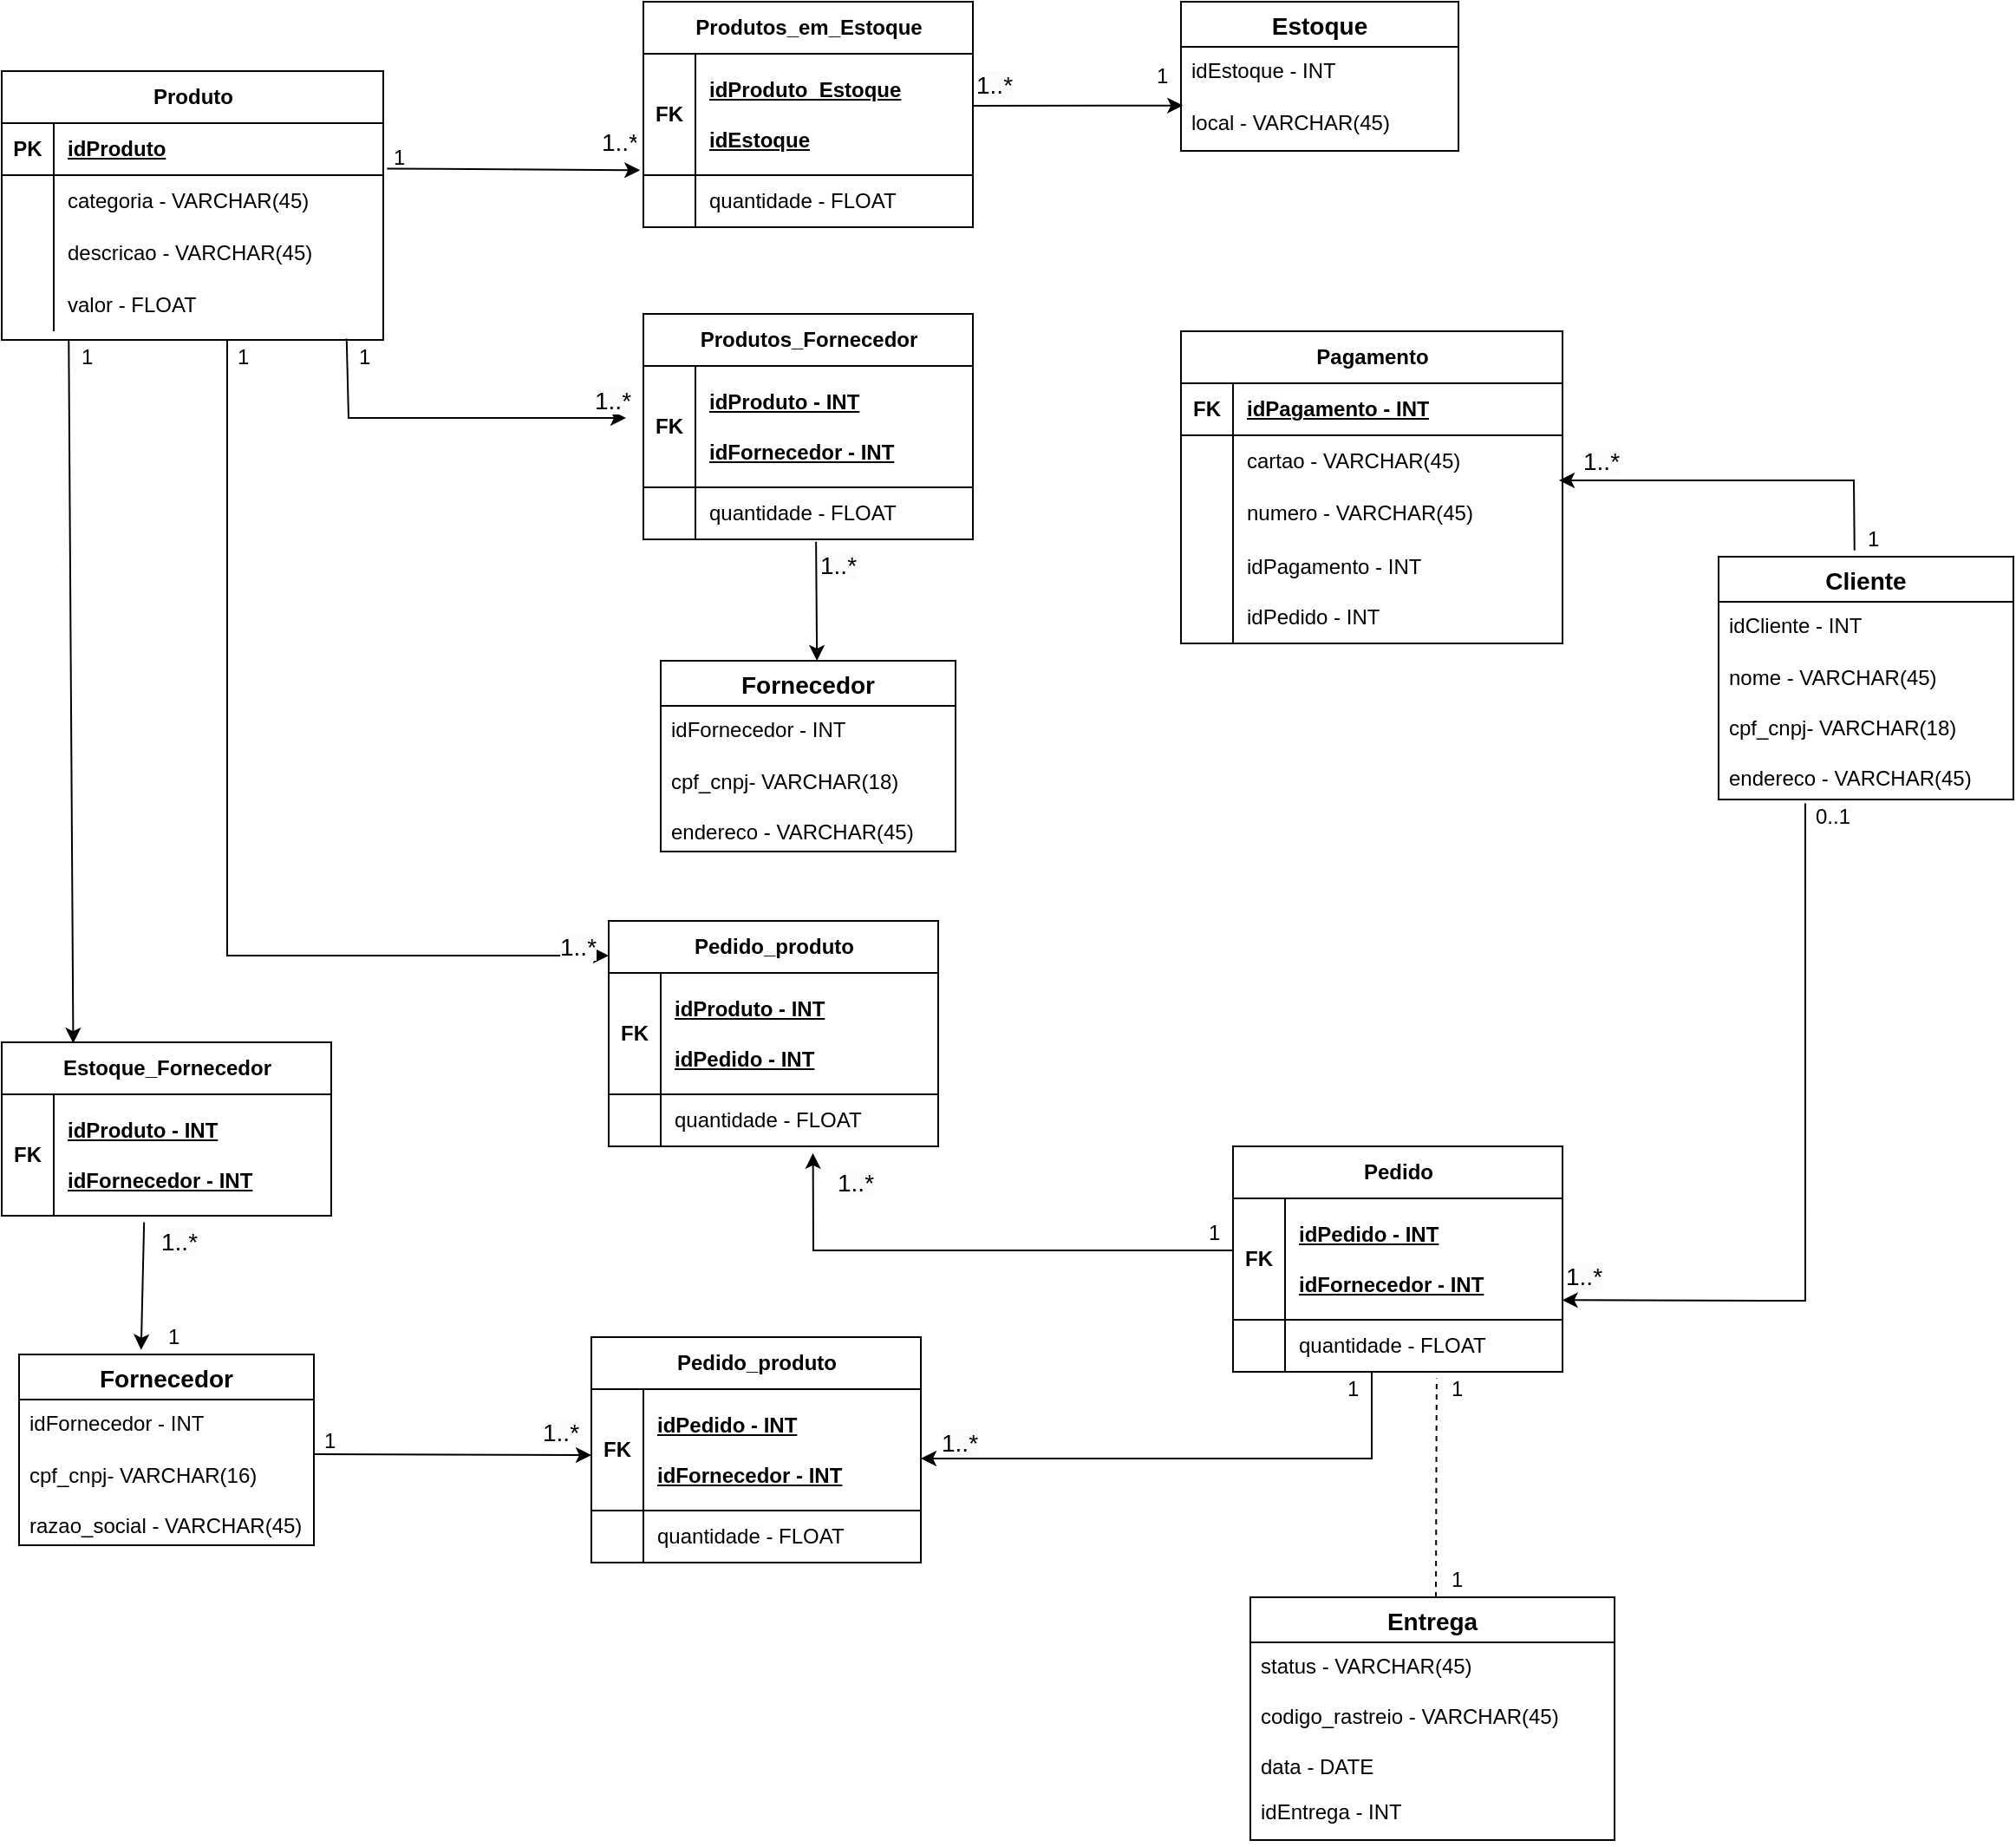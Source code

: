 <mxfile version="21.0.10" type="github"><diagram id="R2lEEEUBdFMjLlhIrx00" name="Page-1"><mxGraphModel dx="2600" dy="1022" grid="1" gridSize="10" guides="1" tooltips="1" connect="1" arrows="1" fold="1" page="1" pageScale="1" pageWidth="850" pageHeight="1100" math="0" shadow="0" extFonts="Permanent Marker^https://fonts.googleapis.com/css?family=Permanent+Marker"><root><mxCell id="0"/><mxCell id="1" parent="0"/><mxCell id="3O-BrlJDmHDBPQxgauqq-6" value="Produto" style="shape=table;startSize=30;container=1;collapsible=1;childLayout=tableLayout;fixedRows=1;rowLines=0;fontStyle=1;align=center;resizeLast=1;html=1;" vertex="1" parent="1"><mxGeometry x="-710" y="260" width="220" height="155" as="geometry"/></mxCell><mxCell id="3O-BrlJDmHDBPQxgauqq-7" value="" style="shape=tableRow;horizontal=0;startSize=0;swimlaneHead=0;swimlaneBody=0;fillColor=none;collapsible=0;dropTarget=0;points=[[0,0.5],[1,0.5]];portConstraint=eastwest;top=0;left=0;right=0;bottom=1;" vertex="1" parent="3O-BrlJDmHDBPQxgauqq-6"><mxGeometry y="30" width="220" height="30" as="geometry"/></mxCell><mxCell id="3O-BrlJDmHDBPQxgauqq-8" value="PK" style="shape=partialRectangle;connectable=0;fillColor=none;top=0;left=0;bottom=0;right=0;fontStyle=1;overflow=hidden;whiteSpace=wrap;html=1;" vertex="1" parent="3O-BrlJDmHDBPQxgauqq-7"><mxGeometry width="30" height="30" as="geometry"><mxRectangle width="30" height="30" as="alternateBounds"/></mxGeometry></mxCell><mxCell id="3O-BrlJDmHDBPQxgauqq-9" value="idProduto" style="shape=partialRectangle;connectable=0;fillColor=none;top=0;left=0;bottom=0;right=0;align=left;spacingLeft=6;fontStyle=5;overflow=hidden;whiteSpace=wrap;html=1;" vertex="1" parent="3O-BrlJDmHDBPQxgauqq-7"><mxGeometry x="30" width="190" height="30" as="geometry"><mxRectangle width="190" height="30" as="alternateBounds"/></mxGeometry></mxCell><mxCell id="3O-BrlJDmHDBPQxgauqq-10" value="" style="shape=tableRow;horizontal=0;startSize=0;swimlaneHead=0;swimlaneBody=0;fillColor=none;collapsible=0;dropTarget=0;points=[[0,0.5],[1,0.5]];portConstraint=eastwest;top=0;left=0;right=0;bottom=0;" vertex="1" parent="3O-BrlJDmHDBPQxgauqq-6"><mxGeometry y="60" width="220" height="30" as="geometry"/></mxCell><mxCell id="3O-BrlJDmHDBPQxgauqq-11" value="" style="shape=partialRectangle;connectable=0;fillColor=none;top=0;left=0;bottom=0;right=0;editable=1;overflow=hidden;whiteSpace=wrap;html=1;" vertex="1" parent="3O-BrlJDmHDBPQxgauqq-10"><mxGeometry width="30" height="30" as="geometry"><mxRectangle width="30" height="30" as="alternateBounds"/></mxGeometry></mxCell><mxCell id="3O-BrlJDmHDBPQxgauqq-12" value="categoria&amp;nbsp;- VARCHAR(45)&lt;br&gt;" style="shape=partialRectangle;connectable=0;fillColor=none;top=0;left=0;bottom=0;right=0;align=left;spacingLeft=6;overflow=hidden;whiteSpace=wrap;html=1;" vertex="1" parent="3O-BrlJDmHDBPQxgauqq-10"><mxGeometry x="30" width="190" height="30" as="geometry"><mxRectangle width="190" height="30" as="alternateBounds"/></mxGeometry></mxCell><mxCell id="3O-BrlJDmHDBPQxgauqq-13" value="" style="shape=tableRow;horizontal=0;startSize=0;swimlaneHead=0;swimlaneBody=0;fillColor=none;collapsible=0;dropTarget=0;points=[[0,0.5],[1,0.5]];portConstraint=eastwest;top=0;left=0;right=0;bottom=0;" vertex="1" parent="3O-BrlJDmHDBPQxgauqq-6"><mxGeometry y="90" width="220" height="30" as="geometry"/></mxCell><mxCell id="3O-BrlJDmHDBPQxgauqq-14" value="" style="shape=partialRectangle;connectable=0;fillColor=none;top=0;left=0;bottom=0;right=0;editable=1;overflow=hidden;whiteSpace=wrap;html=1;" vertex="1" parent="3O-BrlJDmHDBPQxgauqq-13"><mxGeometry width="30" height="30" as="geometry"><mxRectangle width="30" height="30" as="alternateBounds"/></mxGeometry></mxCell><mxCell id="3O-BrlJDmHDBPQxgauqq-15" value="descricao&amp;nbsp;- VARCHAR(45)" style="shape=partialRectangle;connectable=0;fillColor=none;top=0;left=0;bottom=0;right=0;align=left;spacingLeft=6;overflow=hidden;whiteSpace=wrap;html=1;" vertex="1" parent="3O-BrlJDmHDBPQxgauqq-13"><mxGeometry x="30" width="190" height="30" as="geometry"><mxRectangle width="190" height="30" as="alternateBounds"/></mxGeometry></mxCell><mxCell id="3O-BrlJDmHDBPQxgauqq-16" value="" style="shape=tableRow;horizontal=0;startSize=0;swimlaneHead=0;swimlaneBody=0;fillColor=none;collapsible=0;dropTarget=0;points=[[0,0.5],[1,0.5]];portConstraint=eastwest;top=0;left=0;right=0;bottom=0;" vertex="1" parent="3O-BrlJDmHDBPQxgauqq-6"><mxGeometry y="120" width="220" height="30" as="geometry"/></mxCell><mxCell id="3O-BrlJDmHDBPQxgauqq-17" value="" style="shape=partialRectangle;connectable=0;fillColor=none;top=0;left=0;bottom=0;right=0;editable=1;overflow=hidden;whiteSpace=wrap;html=1;" vertex="1" parent="3O-BrlJDmHDBPQxgauqq-16"><mxGeometry width="30" height="30" as="geometry"><mxRectangle width="30" height="30" as="alternateBounds"/></mxGeometry></mxCell><mxCell id="3O-BrlJDmHDBPQxgauqq-18" value="valor&amp;nbsp;- FLOAT" style="shape=partialRectangle;connectable=0;fillColor=none;top=0;left=0;bottom=0;right=0;align=left;spacingLeft=6;overflow=hidden;whiteSpace=wrap;html=1;" vertex="1" parent="3O-BrlJDmHDBPQxgauqq-16"><mxGeometry x="30" width="190" height="30" as="geometry"><mxRectangle width="190" height="30" as="alternateBounds"/></mxGeometry></mxCell><mxCell id="3O-BrlJDmHDBPQxgauqq-19" value="Produtos_em_Estoque" style="shape=table;startSize=30;container=1;collapsible=1;childLayout=tableLayout;fixedRows=1;rowLines=0;fontStyle=1;align=center;resizeLast=1;html=1;" vertex="1" parent="1"><mxGeometry x="-340" y="220" width="190" height="130" as="geometry"/></mxCell><mxCell id="3O-BrlJDmHDBPQxgauqq-20" value="" style="shape=tableRow;horizontal=0;startSize=0;swimlaneHead=0;swimlaneBody=0;fillColor=none;collapsible=0;dropTarget=0;points=[[0,0.5],[1,0.5]];portConstraint=eastwest;top=0;left=0;right=0;bottom=1;" vertex="1" parent="3O-BrlJDmHDBPQxgauqq-19"><mxGeometry y="30" width="190" height="70" as="geometry"/></mxCell><mxCell id="3O-BrlJDmHDBPQxgauqq-21" value="FK" style="shape=partialRectangle;connectable=0;fillColor=none;top=0;left=0;bottom=0;right=0;fontStyle=1;overflow=hidden;whiteSpace=wrap;html=1;" vertex="1" parent="3O-BrlJDmHDBPQxgauqq-20"><mxGeometry width="30" height="70" as="geometry"><mxRectangle width="30" height="70" as="alternateBounds"/></mxGeometry></mxCell><mxCell id="3O-BrlJDmHDBPQxgauqq-22" value="idProduto_Estoque&lt;br&gt;&lt;br&gt;idEstoque" style="shape=partialRectangle;connectable=0;fillColor=none;top=0;left=0;bottom=0;right=0;align=left;spacingLeft=6;fontStyle=5;overflow=hidden;whiteSpace=wrap;html=1;" vertex="1" parent="3O-BrlJDmHDBPQxgauqq-20"><mxGeometry x="30" width="160" height="70" as="geometry"><mxRectangle width="160" height="70" as="alternateBounds"/></mxGeometry></mxCell><mxCell id="3O-BrlJDmHDBPQxgauqq-23" value="" style="shape=tableRow;horizontal=0;startSize=0;swimlaneHead=0;swimlaneBody=0;fillColor=none;collapsible=0;dropTarget=0;points=[[0,0.5],[1,0.5]];portConstraint=eastwest;top=0;left=0;right=0;bottom=0;" vertex="1" parent="3O-BrlJDmHDBPQxgauqq-19"><mxGeometry y="100" width="190" height="30" as="geometry"/></mxCell><mxCell id="3O-BrlJDmHDBPQxgauqq-24" value="" style="shape=partialRectangle;connectable=0;fillColor=none;top=0;left=0;bottom=0;right=0;editable=1;overflow=hidden;whiteSpace=wrap;html=1;" vertex="1" parent="3O-BrlJDmHDBPQxgauqq-23"><mxGeometry width="30" height="30" as="geometry"><mxRectangle width="30" height="30" as="alternateBounds"/></mxGeometry></mxCell><mxCell id="3O-BrlJDmHDBPQxgauqq-25" value="quantidade - FLOAT" style="shape=partialRectangle;connectable=0;fillColor=none;top=0;left=0;bottom=0;right=0;align=left;spacingLeft=6;overflow=hidden;whiteSpace=wrap;html=1;" vertex="1" parent="3O-BrlJDmHDBPQxgauqq-23"><mxGeometry x="30" width="160" height="30" as="geometry"><mxRectangle width="160" height="30" as="alternateBounds"/></mxGeometry></mxCell><mxCell id="3O-BrlJDmHDBPQxgauqq-32" value="Estoque" style="swimlane;fontStyle=1;childLayout=stackLayout;horizontal=1;startSize=26;horizontalStack=0;resizeParent=1;resizeParentMax=0;resizeLast=0;collapsible=1;marginBottom=0;align=center;fontSize=14;" vertex="1" parent="1"><mxGeometry x="-30" y="220" width="160" height="86" as="geometry"/></mxCell><mxCell id="3O-BrlJDmHDBPQxgauqq-33" value="idEstoque - INT" style="text;strokeColor=none;fillColor=none;spacingLeft=4;spacingRight=4;overflow=hidden;rotatable=0;points=[[0,0.5],[1,0.5]];portConstraint=eastwest;fontSize=12;whiteSpace=wrap;html=1;" vertex="1" parent="3O-BrlJDmHDBPQxgauqq-32"><mxGeometry y="26" width="160" height="30" as="geometry"/></mxCell><mxCell id="3O-BrlJDmHDBPQxgauqq-34" value="local - VARCHAR(45)" style="text;strokeColor=none;fillColor=none;spacingLeft=4;spacingRight=4;overflow=hidden;rotatable=0;points=[[0,0.5],[1,0.5]];portConstraint=eastwest;fontSize=12;whiteSpace=wrap;html=1;" vertex="1" parent="3O-BrlJDmHDBPQxgauqq-32"><mxGeometry y="56" width="160" height="30" as="geometry"/></mxCell><mxCell id="3O-BrlJDmHDBPQxgauqq-41" value="" style="endArrow=classic;html=1;rounded=0;exitX=1.01;exitY=0.873;exitDx=0;exitDy=0;exitPerimeter=0;entryX=-0.01;entryY=0.959;entryDx=0;entryDy=0;entryPerimeter=0;" edge="1" parent="1" source="3O-BrlJDmHDBPQxgauqq-7" target="3O-BrlJDmHDBPQxgauqq-20"><mxGeometry width="50" height="50" relative="1" as="geometry"><mxPoint x="-490" y="300" as="sourcePoint"/><mxPoint x="-350" y="320" as="targetPoint"/></mxGeometry></mxCell><mxCell id="3O-BrlJDmHDBPQxgauqq-42" value="" style="endArrow=classic;html=1;rounded=0;entryX=0.007;entryY=0.127;entryDx=0;entryDy=0;entryPerimeter=0;" edge="1" parent="1" target="3O-BrlJDmHDBPQxgauqq-34"><mxGeometry width="50" height="50" relative="1" as="geometry"><mxPoint x="-150" y="280" as="sourcePoint"/><mxPoint x="-40" y="280" as="targetPoint"/></mxGeometry></mxCell><mxCell id="3O-BrlJDmHDBPQxgauqq-44" value="Produtos_Fornecedor" style="shape=table;startSize=30;container=1;collapsible=1;childLayout=tableLayout;fixedRows=1;rowLines=0;fontStyle=1;align=center;resizeLast=1;html=1;" vertex="1" parent="1"><mxGeometry x="-340" y="400" width="190" height="130" as="geometry"/></mxCell><mxCell id="3O-BrlJDmHDBPQxgauqq-45" value="" style="shape=tableRow;horizontal=0;startSize=0;swimlaneHead=0;swimlaneBody=0;fillColor=none;collapsible=0;dropTarget=0;points=[[0,0.5],[1,0.5]];portConstraint=eastwest;top=0;left=0;right=0;bottom=1;" vertex="1" parent="3O-BrlJDmHDBPQxgauqq-44"><mxGeometry y="30" width="190" height="70" as="geometry"/></mxCell><mxCell id="3O-BrlJDmHDBPQxgauqq-46" value="FK" style="shape=partialRectangle;connectable=0;fillColor=none;top=0;left=0;bottom=0;right=0;fontStyle=1;overflow=hidden;whiteSpace=wrap;html=1;" vertex="1" parent="3O-BrlJDmHDBPQxgauqq-45"><mxGeometry width="30" height="70" as="geometry"><mxRectangle width="30" height="70" as="alternateBounds"/></mxGeometry></mxCell><mxCell id="3O-BrlJDmHDBPQxgauqq-47" value="idProduto - INT&lt;br&gt;&lt;br&gt;idFornecedor - INT" style="shape=partialRectangle;connectable=0;fillColor=none;top=0;left=0;bottom=0;right=0;align=left;spacingLeft=6;fontStyle=5;overflow=hidden;whiteSpace=wrap;html=1;" vertex="1" parent="3O-BrlJDmHDBPQxgauqq-45"><mxGeometry x="30" width="160" height="70" as="geometry"><mxRectangle width="160" height="70" as="alternateBounds"/></mxGeometry></mxCell><mxCell id="3O-BrlJDmHDBPQxgauqq-48" value="" style="shape=tableRow;horizontal=0;startSize=0;swimlaneHead=0;swimlaneBody=0;fillColor=none;collapsible=0;dropTarget=0;points=[[0,0.5],[1,0.5]];portConstraint=eastwest;top=0;left=0;right=0;bottom=0;" vertex="1" parent="3O-BrlJDmHDBPQxgauqq-44"><mxGeometry y="100" width="190" height="30" as="geometry"/></mxCell><mxCell id="3O-BrlJDmHDBPQxgauqq-49" value="" style="shape=partialRectangle;connectable=0;fillColor=none;top=0;left=0;bottom=0;right=0;editable=1;overflow=hidden;whiteSpace=wrap;html=1;" vertex="1" parent="3O-BrlJDmHDBPQxgauqq-48"><mxGeometry width="30" height="30" as="geometry"><mxRectangle width="30" height="30" as="alternateBounds"/></mxGeometry></mxCell><mxCell id="3O-BrlJDmHDBPQxgauqq-50" value="quantidade - FLOAT" style="shape=partialRectangle;connectable=0;fillColor=none;top=0;left=0;bottom=0;right=0;align=left;spacingLeft=6;overflow=hidden;whiteSpace=wrap;html=1;" vertex="1" parent="3O-BrlJDmHDBPQxgauqq-48"><mxGeometry x="30" width="160" height="30" as="geometry"><mxRectangle width="160" height="30" as="alternateBounds"/></mxGeometry></mxCell><mxCell id="3O-BrlJDmHDBPQxgauqq-51" value="" style="endArrow=classic;html=1;rounded=0;exitX=0.904;exitY=1.14;exitDx=0;exitDy=0;exitPerimeter=0;" edge="1" parent="1" source="3O-BrlJDmHDBPQxgauqq-16"><mxGeometry width="50" height="50" relative="1" as="geometry"><mxPoint x="-580" y="420" as="sourcePoint"/><mxPoint x="-350" y="460" as="targetPoint"/><Array as="points"><mxPoint x="-510" y="460"/></Array></mxGeometry></mxCell><mxCell id="3O-BrlJDmHDBPQxgauqq-52" value="Estoque_Fornecedor" style="shape=table;startSize=30;container=1;collapsible=1;childLayout=tableLayout;fixedRows=1;rowLines=0;fontStyle=1;align=center;resizeLast=1;html=1;" vertex="1" parent="1"><mxGeometry x="-710" y="820" width="190" height="100" as="geometry"/></mxCell><mxCell id="3O-BrlJDmHDBPQxgauqq-53" value="" style="shape=tableRow;horizontal=0;startSize=0;swimlaneHead=0;swimlaneBody=0;fillColor=none;collapsible=0;dropTarget=0;points=[[0,0.5],[1,0.5]];portConstraint=eastwest;top=0;left=0;right=0;bottom=1;" vertex="1" parent="3O-BrlJDmHDBPQxgauqq-52"><mxGeometry y="30" width="190" height="70" as="geometry"/></mxCell><mxCell id="3O-BrlJDmHDBPQxgauqq-54" value="FK" style="shape=partialRectangle;connectable=0;fillColor=none;top=0;left=0;bottom=0;right=0;fontStyle=1;overflow=hidden;whiteSpace=wrap;html=1;" vertex="1" parent="3O-BrlJDmHDBPQxgauqq-53"><mxGeometry width="30" height="70" as="geometry"><mxRectangle width="30" height="70" as="alternateBounds"/></mxGeometry></mxCell><mxCell id="3O-BrlJDmHDBPQxgauqq-55" value="idProduto - INT&lt;br&gt;&lt;br&gt;idFornecedor - INT" style="shape=partialRectangle;connectable=0;fillColor=none;top=0;left=0;bottom=0;right=0;align=left;spacingLeft=6;fontStyle=5;overflow=hidden;whiteSpace=wrap;html=1;" vertex="1" parent="3O-BrlJDmHDBPQxgauqq-53"><mxGeometry x="30" width="160" height="70" as="geometry"><mxRectangle width="160" height="70" as="alternateBounds"/></mxGeometry></mxCell><mxCell id="3O-BrlJDmHDBPQxgauqq-59" value="" style="endArrow=classic;html=1;rounded=0;entryX=0.217;entryY=0.006;entryDx=0;entryDy=0;entryPerimeter=0;exitX=-0.068;exitY=0;exitDx=0;exitDy=0;exitPerimeter=0;" edge="1" parent="1" source="3O-BrlJDmHDBPQxgauqq-127" target="3O-BrlJDmHDBPQxgauqq-52"><mxGeometry width="50" height="50" relative="1" as="geometry"><mxPoint x="-670" y="420" as="sourcePoint"/><mxPoint x="-590" y="550" as="targetPoint"/></mxGeometry></mxCell><mxCell id="3O-BrlJDmHDBPQxgauqq-60" value="Pedido_produto" style="shape=table;startSize=30;container=1;collapsible=1;childLayout=tableLayout;fixedRows=1;rowLines=0;fontStyle=1;align=center;resizeLast=1;html=1;" vertex="1" parent="1"><mxGeometry x="-360" y="750" width="190" height="130" as="geometry"/></mxCell><mxCell id="3O-BrlJDmHDBPQxgauqq-61" value="" style="shape=tableRow;horizontal=0;startSize=0;swimlaneHead=0;swimlaneBody=0;fillColor=none;collapsible=0;dropTarget=0;points=[[0,0.5],[1,0.5]];portConstraint=eastwest;top=0;left=0;right=0;bottom=1;" vertex="1" parent="3O-BrlJDmHDBPQxgauqq-60"><mxGeometry y="30" width="190" height="70" as="geometry"/></mxCell><mxCell id="3O-BrlJDmHDBPQxgauqq-62" value="FK" style="shape=partialRectangle;connectable=0;fillColor=none;top=0;left=0;bottom=0;right=0;fontStyle=1;overflow=hidden;whiteSpace=wrap;html=1;" vertex="1" parent="3O-BrlJDmHDBPQxgauqq-61"><mxGeometry width="30" height="70" as="geometry"><mxRectangle width="30" height="70" as="alternateBounds"/></mxGeometry></mxCell><mxCell id="3O-BrlJDmHDBPQxgauqq-63" value="idProduto - INT&lt;br&gt;&lt;br&gt;idPedido - INT" style="shape=partialRectangle;connectable=0;fillColor=none;top=0;left=0;bottom=0;right=0;align=left;spacingLeft=6;fontStyle=5;overflow=hidden;whiteSpace=wrap;html=1;" vertex="1" parent="3O-BrlJDmHDBPQxgauqq-61"><mxGeometry x="30" width="160" height="70" as="geometry"><mxRectangle width="160" height="70" as="alternateBounds"/></mxGeometry></mxCell><mxCell id="3O-BrlJDmHDBPQxgauqq-64" value="" style="shape=tableRow;horizontal=0;startSize=0;swimlaneHead=0;swimlaneBody=0;fillColor=none;collapsible=0;dropTarget=0;points=[[0,0.5],[1,0.5]];portConstraint=eastwest;top=0;left=0;right=0;bottom=0;" vertex="1" parent="3O-BrlJDmHDBPQxgauqq-60"><mxGeometry y="100" width="190" height="30" as="geometry"/></mxCell><mxCell id="3O-BrlJDmHDBPQxgauqq-65" value="" style="shape=partialRectangle;connectable=0;fillColor=none;top=0;left=0;bottom=0;right=0;editable=1;overflow=hidden;whiteSpace=wrap;html=1;" vertex="1" parent="3O-BrlJDmHDBPQxgauqq-64"><mxGeometry width="30" height="30" as="geometry"><mxRectangle width="30" height="30" as="alternateBounds"/></mxGeometry></mxCell><mxCell id="3O-BrlJDmHDBPQxgauqq-66" value="quantidade - FLOAT" style="shape=partialRectangle;connectable=0;fillColor=none;top=0;left=0;bottom=0;right=0;align=left;spacingLeft=6;overflow=hidden;whiteSpace=wrap;html=1;" vertex="1" parent="3O-BrlJDmHDBPQxgauqq-64"><mxGeometry x="30" width="160" height="30" as="geometry"><mxRectangle width="160" height="30" as="alternateBounds"/></mxGeometry></mxCell><mxCell id="3O-BrlJDmHDBPQxgauqq-67" value="" style="endArrow=classic;html=1;rounded=0;entryX=0;entryY=0.154;entryDx=0;entryDy=0;entryPerimeter=0;" edge="1" parent="1" target="3O-BrlJDmHDBPQxgauqq-60"><mxGeometry width="50" height="50" relative="1" as="geometry"><mxPoint x="-580" y="415" as="sourcePoint"/><mxPoint x="-380" y="620" as="targetPoint"/><Array as="points"><mxPoint x="-580" y="770"/></Array></mxGeometry></mxCell><mxCell id="3O-BrlJDmHDBPQxgauqq-68" value="Fornecedor" style="swimlane;fontStyle=1;childLayout=stackLayout;horizontal=1;startSize=26;horizontalStack=0;resizeParent=1;resizeParentMax=0;resizeLast=0;collapsible=1;marginBottom=0;align=center;fontSize=14;" vertex="1" parent="1"><mxGeometry x="-700" y="1000" width="170" height="110" as="geometry"/></mxCell><mxCell id="3O-BrlJDmHDBPQxgauqq-69" value="idFornecedor - INT" style="text;strokeColor=none;fillColor=none;spacingLeft=4;spacingRight=4;overflow=hidden;rotatable=0;points=[[0,0.5],[1,0.5]];portConstraint=eastwest;fontSize=12;whiteSpace=wrap;html=1;" vertex="1" parent="3O-BrlJDmHDBPQxgauqq-68"><mxGeometry y="26" width="170" height="30" as="geometry"/></mxCell><mxCell id="3O-BrlJDmHDBPQxgauqq-70" value="cpf_cnpj- VARCHAR(16)&lt;br&gt;&lt;br&gt;razao_social - VARCHAR(45)" style="text;strokeColor=none;fillColor=none;spacingLeft=4;spacingRight=4;overflow=hidden;rotatable=0;points=[[0,0.5],[1,0.5]];portConstraint=eastwest;fontSize=12;whiteSpace=wrap;html=1;" vertex="1" parent="3O-BrlJDmHDBPQxgauqq-68"><mxGeometry y="56" width="170" height="54" as="geometry"/></mxCell><mxCell id="3O-BrlJDmHDBPQxgauqq-72" value="" style="endArrow=classic;html=1;rounded=0;exitX=0.432;exitY=1.054;exitDx=0;exitDy=0;exitPerimeter=0;entryX=0.414;entryY=-0.024;entryDx=0;entryDy=0;entryPerimeter=0;" edge="1" parent="1" source="3O-BrlJDmHDBPQxgauqq-53" target="3O-BrlJDmHDBPQxgauqq-68"><mxGeometry width="50" height="50" relative="1" as="geometry"><mxPoint x="-510" y="1030" as="sourcePoint"/><mxPoint x="-460" y="980" as="targetPoint"/></mxGeometry></mxCell><mxCell id="3O-BrlJDmHDBPQxgauqq-73" value="Pedido_produto" style="shape=table;startSize=30;container=1;collapsible=1;childLayout=tableLayout;fixedRows=1;rowLines=0;fontStyle=1;align=center;resizeLast=1;html=1;" vertex="1" parent="1"><mxGeometry x="-370" y="990" width="190" height="130" as="geometry"/></mxCell><mxCell id="3O-BrlJDmHDBPQxgauqq-74" value="" style="shape=tableRow;horizontal=0;startSize=0;swimlaneHead=0;swimlaneBody=0;fillColor=none;collapsible=0;dropTarget=0;points=[[0,0.5],[1,0.5]];portConstraint=eastwest;top=0;left=0;right=0;bottom=1;" vertex="1" parent="3O-BrlJDmHDBPQxgauqq-73"><mxGeometry y="30" width="190" height="70" as="geometry"/></mxCell><mxCell id="3O-BrlJDmHDBPQxgauqq-75" value="FK" style="shape=partialRectangle;connectable=0;fillColor=none;top=0;left=0;bottom=0;right=0;fontStyle=1;overflow=hidden;whiteSpace=wrap;html=1;" vertex="1" parent="3O-BrlJDmHDBPQxgauqq-74"><mxGeometry width="30" height="70" as="geometry"><mxRectangle width="30" height="70" as="alternateBounds"/></mxGeometry></mxCell><mxCell id="3O-BrlJDmHDBPQxgauqq-76" value="idPedido - INT&lt;br&gt;&lt;br&gt;idFornecedor - INT" style="shape=partialRectangle;connectable=0;fillColor=none;top=0;left=0;bottom=0;right=0;align=left;spacingLeft=6;fontStyle=5;overflow=hidden;whiteSpace=wrap;html=1;" vertex="1" parent="3O-BrlJDmHDBPQxgauqq-74"><mxGeometry x="30" width="160" height="70" as="geometry"><mxRectangle width="160" height="70" as="alternateBounds"/></mxGeometry></mxCell><mxCell id="3O-BrlJDmHDBPQxgauqq-77" value="" style="shape=tableRow;horizontal=0;startSize=0;swimlaneHead=0;swimlaneBody=0;fillColor=none;collapsible=0;dropTarget=0;points=[[0,0.5],[1,0.5]];portConstraint=eastwest;top=0;left=0;right=0;bottom=0;" vertex="1" parent="3O-BrlJDmHDBPQxgauqq-73"><mxGeometry y="100" width="190" height="30" as="geometry"/></mxCell><mxCell id="3O-BrlJDmHDBPQxgauqq-78" value="" style="shape=partialRectangle;connectable=0;fillColor=none;top=0;left=0;bottom=0;right=0;editable=1;overflow=hidden;whiteSpace=wrap;html=1;" vertex="1" parent="3O-BrlJDmHDBPQxgauqq-77"><mxGeometry width="30" height="30" as="geometry"><mxRectangle width="30" height="30" as="alternateBounds"/></mxGeometry></mxCell><mxCell id="3O-BrlJDmHDBPQxgauqq-79" value="quantidade - FLOAT" style="shape=partialRectangle;connectable=0;fillColor=none;top=0;left=0;bottom=0;right=0;align=left;spacingLeft=6;overflow=hidden;whiteSpace=wrap;html=1;" vertex="1" parent="3O-BrlJDmHDBPQxgauqq-77"><mxGeometry x="30" width="160" height="30" as="geometry"><mxRectangle width="160" height="30" as="alternateBounds"/></mxGeometry></mxCell><mxCell id="3O-BrlJDmHDBPQxgauqq-80" value="" style="endArrow=classic;html=1;rounded=0;" edge="1" parent="1"><mxGeometry width="50" height="50" relative="1" as="geometry"><mxPoint x="-530" y="1057.5" as="sourcePoint"/><mxPoint x="-370" y="1058" as="targetPoint"/></mxGeometry></mxCell><mxCell id="3O-BrlJDmHDBPQxgauqq-81" value="Pedido" style="shape=table;startSize=30;container=1;collapsible=1;childLayout=tableLayout;fixedRows=1;rowLines=0;fontStyle=1;align=center;resizeLast=1;html=1;" vertex="1" parent="1"><mxGeometry y="880" width="190" height="130" as="geometry"/></mxCell><mxCell id="3O-BrlJDmHDBPQxgauqq-82" value="" style="shape=tableRow;horizontal=0;startSize=0;swimlaneHead=0;swimlaneBody=0;fillColor=none;collapsible=0;dropTarget=0;points=[[0,0.5],[1,0.5]];portConstraint=eastwest;top=0;left=0;right=0;bottom=1;" vertex="1" parent="3O-BrlJDmHDBPQxgauqq-81"><mxGeometry y="30" width="190" height="70" as="geometry"/></mxCell><mxCell id="3O-BrlJDmHDBPQxgauqq-83" value="FK" style="shape=partialRectangle;connectable=0;fillColor=none;top=0;left=0;bottom=0;right=0;fontStyle=1;overflow=hidden;whiteSpace=wrap;html=1;" vertex="1" parent="3O-BrlJDmHDBPQxgauqq-82"><mxGeometry width="30" height="70" as="geometry"><mxRectangle width="30" height="70" as="alternateBounds"/></mxGeometry></mxCell><mxCell id="3O-BrlJDmHDBPQxgauqq-84" value="idPedido - INT&lt;br&gt;&lt;br&gt;idFornecedor - INT" style="shape=partialRectangle;connectable=0;fillColor=none;top=0;left=0;bottom=0;right=0;align=left;spacingLeft=6;fontStyle=5;overflow=hidden;whiteSpace=wrap;html=1;" vertex="1" parent="3O-BrlJDmHDBPQxgauqq-82"><mxGeometry x="30" width="160" height="70" as="geometry"><mxRectangle width="160" height="70" as="alternateBounds"/></mxGeometry></mxCell><mxCell id="3O-BrlJDmHDBPQxgauqq-85" value="" style="shape=tableRow;horizontal=0;startSize=0;swimlaneHead=0;swimlaneBody=0;fillColor=none;collapsible=0;dropTarget=0;points=[[0,0.5],[1,0.5]];portConstraint=eastwest;top=0;left=0;right=0;bottom=0;" vertex="1" parent="3O-BrlJDmHDBPQxgauqq-81"><mxGeometry y="100" width="190" height="30" as="geometry"/></mxCell><mxCell id="3O-BrlJDmHDBPQxgauqq-86" value="" style="shape=partialRectangle;connectable=0;fillColor=none;top=0;left=0;bottom=0;right=0;editable=1;overflow=hidden;whiteSpace=wrap;html=1;" vertex="1" parent="3O-BrlJDmHDBPQxgauqq-85"><mxGeometry width="30" height="30" as="geometry"><mxRectangle width="30" height="30" as="alternateBounds"/></mxGeometry></mxCell><mxCell id="3O-BrlJDmHDBPQxgauqq-87" value="quantidade - FLOAT" style="shape=partialRectangle;connectable=0;fillColor=none;top=0;left=0;bottom=0;right=0;align=left;spacingLeft=6;overflow=hidden;whiteSpace=wrap;html=1;" vertex="1" parent="3O-BrlJDmHDBPQxgauqq-85"><mxGeometry x="30" width="160" height="30" as="geometry"><mxRectangle width="160" height="30" as="alternateBounds"/></mxGeometry></mxCell><mxCell id="3O-BrlJDmHDBPQxgauqq-88" value="Cliente" style="swimlane;fontStyle=1;childLayout=stackLayout;horizontal=1;startSize=26;horizontalStack=0;resizeParent=1;resizeParentMax=0;resizeLast=0;collapsible=1;marginBottom=0;align=center;fontSize=14;fontColor=#000000;" vertex="1" parent="1"><mxGeometry x="280" y="540" width="170" height="140" as="geometry"/></mxCell><mxCell id="3O-BrlJDmHDBPQxgauqq-89" value="idCliente - INT" style="text;strokeColor=none;fillColor=none;spacingLeft=4;spacingRight=4;overflow=hidden;rotatable=0;points=[[0,0.5],[1,0.5]];portConstraint=eastwest;fontSize=12;whiteSpace=wrap;html=1;" vertex="1" parent="3O-BrlJDmHDBPQxgauqq-88"><mxGeometry y="26" width="170" height="30" as="geometry"/></mxCell><mxCell id="3O-BrlJDmHDBPQxgauqq-90" value="nome - VARCHAR(45)&lt;br&gt;&lt;br&gt;cpf_cnpj- VARCHAR(18)&lt;br&gt;&lt;br&gt;endereco - VARCHAR(45)" style="text;strokeColor=none;fillColor=none;spacingLeft=4;spacingRight=4;overflow=hidden;rotatable=0;points=[[0,0.5],[1,0.5]];portConstraint=eastwest;fontSize=12;whiteSpace=wrap;html=1;" vertex="1" parent="3O-BrlJDmHDBPQxgauqq-88"><mxGeometry y="56" width="170" height="84" as="geometry"/></mxCell><mxCell id="3O-BrlJDmHDBPQxgauqq-91" value="Pagamento" style="shape=table;startSize=30;container=1;collapsible=1;childLayout=tableLayout;fixedRows=1;rowLines=0;fontStyle=1;align=center;resizeLast=1;html=1;" vertex="1" parent="1"><mxGeometry x="-30" y="410" width="220" height="180" as="geometry"/></mxCell><mxCell id="3O-BrlJDmHDBPQxgauqq-92" value="" style="shape=tableRow;horizontal=0;startSize=0;swimlaneHead=0;swimlaneBody=0;fillColor=none;collapsible=0;dropTarget=0;points=[[0,0.5],[1,0.5]];portConstraint=eastwest;top=0;left=0;right=0;bottom=1;" vertex="1" parent="3O-BrlJDmHDBPQxgauqq-91"><mxGeometry y="30" width="220" height="30" as="geometry"/></mxCell><mxCell id="3O-BrlJDmHDBPQxgauqq-93" value="FK" style="shape=partialRectangle;connectable=0;fillColor=none;top=0;left=0;bottom=0;right=0;fontStyle=1;overflow=hidden;whiteSpace=wrap;html=1;" vertex="1" parent="3O-BrlJDmHDBPQxgauqq-92"><mxGeometry width="30" height="30" as="geometry"><mxRectangle width="30" height="30" as="alternateBounds"/></mxGeometry></mxCell><mxCell id="3O-BrlJDmHDBPQxgauqq-94" value="idPagamento - INT" style="shape=partialRectangle;connectable=0;fillColor=none;top=0;left=0;bottom=0;right=0;align=left;spacingLeft=6;fontStyle=5;overflow=hidden;whiteSpace=wrap;html=1;" vertex="1" parent="3O-BrlJDmHDBPQxgauqq-92"><mxGeometry x="30" width="190" height="30" as="geometry"><mxRectangle width="190" height="30" as="alternateBounds"/></mxGeometry></mxCell><mxCell id="3O-BrlJDmHDBPQxgauqq-95" value="" style="shape=tableRow;horizontal=0;startSize=0;swimlaneHead=0;swimlaneBody=0;fillColor=none;collapsible=0;dropTarget=0;points=[[0,0.5],[1,0.5]];portConstraint=eastwest;top=0;left=0;right=0;bottom=0;" vertex="1" parent="3O-BrlJDmHDBPQxgauqq-91"><mxGeometry y="60" width="220" height="30" as="geometry"/></mxCell><mxCell id="3O-BrlJDmHDBPQxgauqq-96" value="" style="shape=partialRectangle;connectable=0;fillColor=none;top=0;left=0;bottom=0;right=0;editable=1;overflow=hidden;whiteSpace=wrap;html=1;" vertex="1" parent="3O-BrlJDmHDBPQxgauqq-95"><mxGeometry width="30" height="30" as="geometry"><mxRectangle width="30" height="30" as="alternateBounds"/></mxGeometry></mxCell><mxCell id="3O-BrlJDmHDBPQxgauqq-97" value="cartao - VARCHAR(45)" style="shape=partialRectangle;connectable=0;fillColor=none;top=0;left=0;bottom=0;right=0;align=left;spacingLeft=6;overflow=hidden;whiteSpace=wrap;html=1;" vertex="1" parent="3O-BrlJDmHDBPQxgauqq-95"><mxGeometry x="30" width="190" height="30" as="geometry"><mxRectangle width="190" height="30" as="alternateBounds"/></mxGeometry></mxCell><mxCell id="3O-BrlJDmHDBPQxgauqq-98" value="" style="shape=tableRow;horizontal=0;startSize=0;swimlaneHead=0;swimlaneBody=0;fillColor=none;collapsible=0;dropTarget=0;points=[[0,0.5],[1,0.5]];portConstraint=eastwest;top=0;left=0;right=0;bottom=0;" vertex="1" parent="3O-BrlJDmHDBPQxgauqq-91"><mxGeometry y="90" width="220" height="30" as="geometry"/></mxCell><mxCell id="3O-BrlJDmHDBPQxgauqq-99" value="" style="shape=partialRectangle;connectable=0;fillColor=none;top=0;left=0;bottom=0;right=0;editable=1;overflow=hidden;whiteSpace=wrap;html=1;" vertex="1" parent="3O-BrlJDmHDBPQxgauqq-98"><mxGeometry width="30" height="30" as="geometry"><mxRectangle width="30" height="30" as="alternateBounds"/></mxGeometry></mxCell><mxCell id="3O-BrlJDmHDBPQxgauqq-100" value="numero - VARCHAR(45)" style="shape=partialRectangle;connectable=0;fillColor=none;top=0;left=0;bottom=0;right=0;align=left;spacingLeft=6;overflow=hidden;whiteSpace=wrap;html=1;" vertex="1" parent="3O-BrlJDmHDBPQxgauqq-98"><mxGeometry x="30" width="190" height="30" as="geometry"><mxRectangle width="190" height="30" as="alternateBounds"/></mxGeometry></mxCell><mxCell id="3O-BrlJDmHDBPQxgauqq-101" value="" style="shape=tableRow;horizontal=0;startSize=0;swimlaneHead=0;swimlaneBody=0;fillColor=none;collapsible=0;dropTarget=0;points=[[0,0.5],[1,0.5]];portConstraint=eastwest;top=0;left=0;right=0;bottom=0;" vertex="1" parent="3O-BrlJDmHDBPQxgauqq-91"><mxGeometry y="120" width="220" height="60" as="geometry"/></mxCell><mxCell id="3O-BrlJDmHDBPQxgauqq-102" value="" style="shape=partialRectangle;connectable=0;fillColor=none;top=0;left=0;bottom=0;right=0;editable=1;overflow=hidden;whiteSpace=wrap;html=1;" vertex="1" parent="3O-BrlJDmHDBPQxgauqq-101"><mxGeometry width="30" height="60" as="geometry"><mxRectangle width="30" height="60" as="alternateBounds"/></mxGeometry></mxCell><mxCell id="3O-BrlJDmHDBPQxgauqq-103" value="idPagamento - INT&lt;span style=&quot;white-space: pre;&quot;&gt;&#9;&lt;/span&gt;&lt;br&gt;&lt;br&gt;idPedido - INT" style="shape=partialRectangle;connectable=0;fillColor=none;top=0;left=0;bottom=0;right=0;align=left;spacingLeft=6;overflow=hidden;whiteSpace=wrap;html=1;" vertex="1" parent="3O-BrlJDmHDBPQxgauqq-101"><mxGeometry x="30" width="190" height="60" as="geometry"><mxRectangle width="190" height="60" as="alternateBounds"/></mxGeometry></mxCell><mxCell id="3O-BrlJDmHDBPQxgauqq-106" value="" style="endArrow=classic;html=1;rounded=0;entryX=0.999;entryY=0.838;entryDx=0;entryDy=0;entryPerimeter=0;exitX=0.294;exitY=1.027;exitDx=0;exitDy=0;exitPerimeter=0;" edge="1" parent="1" source="3O-BrlJDmHDBPQxgauqq-90" target="3O-BrlJDmHDBPQxgauqq-82"><mxGeometry width="50" height="50" relative="1" as="geometry"><mxPoint x="250" y="999" as="sourcePoint"/><mxPoint x="371" y="994" as="targetPoint"/><Array as="points"><mxPoint x="330" y="969"/></Array></mxGeometry></mxCell><mxCell id="3O-BrlJDmHDBPQxgauqq-105" value="" style="endArrow=classic;html=1;rounded=0;entryX=0.991;entryY=-0.135;entryDx=0;entryDy=0;entryPerimeter=0;exitX=0.461;exitY=-0.026;exitDx=0;exitDy=0;exitPerimeter=0;" edge="1" parent="1" source="3O-BrlJDmHDBPQxgauqq-88" target="3O-BrlJDmHDBPQxgauqq-98"><mxGeometry width="50" height="50" relative="1" as="geometry"><mxPoint x="280" y="540" as="sourcePoint"/><mxPoint x="401" y="580" as="targetPoint"/><Array as="points"><mxPoint x="358" y="496"/></Array></mxGeometry></mxCell><mxCell id="3O-BrlJDmHDBPQxgauqq-111" value="" style="endArrow=classic;html=1;rounded=0;entryX=0.62;entryY=1.131;entryDx=0;entryDy=0;entryPerimeter=0;" edge="1" parent="1" target="3O-BrlJDmHDBPQxgauqq-64"><mxGeometry width="50" height="50" relative="1" as="geometry"><mxPoint y="940" as="sourcePoint"/><mxPoint x="160.5" y="1006" as="targetPoint"/><Array as="points"><mxPoint x="-242" y="940"/></Array></mxGeometry></mxCell><mxCell id="3O-BrlJDmHDBPQxgauqq-112" value="" style="endArrow=classic;html=1;rounded=0;entryX=1;entryY=0.571;entryDx=0;entryDy=0;exitX=0.294;exitY=1.027;exitDx=0;exitDy=0;exitPerimeter=0;entryPerimeter=0;" edge="1" parent="1" target="3O-BrlJDmHDBPQxgauqq-74"><mxGeometry width="50" height="50" relative="1" as="geometry"><mxPoint x="80" y="1010" as="sourcePoint"/><mxPoint x="-60" y="1117" as="targetPoint"/><Array as="points"><mxPoint x="80" y="1060"/></Array></mxGeometry></mxCell><mxCell id="3O-BrlJDmHDBPQxgauqq-114" value="" style="endArrow=none;dashed=1;html=1;rounded=0;entryX=0.618;entryY=1.127;entryDx=0;entryDy=0;entryPerimeter=0;" edge="1" parent="1" target="3O-BrlJDmHDBPQxgauqq-85"><mxGeometry width="50" height="50" relative="1" as="geometry"><mxPoint x="117" y="1140" as="sourcePoint"/><mxPoint x="160" y="1050" as="targetPoint"/></mxGeometry></mxCell><mxCell id="3O-BrlJDmHDBPQxgauqq-115" value="Entrega" style="swimlane;fontStyle=1;childLayout=stackLayout;horizontal=1;startSize=26;horizontalStack=0;resizeParent=1;resizeParentMax=0;resizeLast=0;collapsible=1;marginBottom=0;align=center;fontSize=14;fontColor=#000000;" vertex="1" parent="1"><mxGeometry x="10" y="1140" width="210" height="140" as="geometry"/></mxCell><mxCell id="3O-BrlJDmHDBPQxgauqq-117" value="status - VARCHAR(45)&lt;br&gt;&lt;br&gt;codigo_rastreio - VARCHAR(45)&lt;br&gt;&lt;br&gt;data - DATE" style="text;strokeColor=none;fillColor=none;spacingLeft=4;spacingRight=4;overflow=hidden;rotatable=0;points=[[0,0.5],[1,0.5]];portConstraint=eastwest;fontSize=12;whiteSpace=wrap;html=1;" vertex="1" parent="3O-BrlJDmHDBPQxgauqq-115"><mxGeometry y="26" width="210" height="84" as="geometry"/></mxCell><mxCell id="3O-BrlJDmHDBPQxgauqq-116" value="idEntrega - INT" style="text;strokeColor=none;fillColor=none;spacingLeft=4;spacingRight=4;overflow=hidden;rotatable=0;points=[[0,0.5],[1,0.5]];portConstraint=eastwest;fontSize=12;whiteSpace=wrap;html=1;" vertex="1" parent="3O-BrlJDmHDBPQxgauqq-115"><mxGeometry y="110" width="210" height="30" as="geometry"/></mxCell><mxCell id="3O-BrlJDmHDBPQxgauqq-119" value="1" style="text;strokeColor=none;fillColor=none;align=left;verticalAlign=middle;spacingLeft=4;spacingRight=4;overflow=hidden;points=[[0,0.5],[1,0.5]];portConstraint=eastwest;rotatable=0;whiteSpace=wrap;html=1;" vertex="1" parent="1"><mxGeometry x="120" y="1120" width="20" height="20" as="geometry"/></mxCell><mxCell id="3O-BrlJDmHDBPQxgauqq-120" value="1" style="text;strokeColor=none;fillColor=none;align=left;verticalAlign=middle;spacingLeft=4;spacingRight=4;overflow=hidden;points=[[0,0.5],[1,0.5]];portConstraint=eastwest;rotatable=0;whiteSpace=wrap;html=1;" vertex="1" parent="1"><mxGeometry x="120" y="1010" width="20" height="20" as="geometry"/></mxCell><mxCell id="3O-BrlJDmHDBPQxgauqq-122" value="1" style="text;strokeColor=none;fillColor=none;align=left;verticalAlign=middle;spacingLeft=4;spacingRight=4;overflow=hidden;points=[[0,0.5],[1,0.5]];portConstraint=eastwest;rotatable=0;whiteSpace=wrap;html=1;" vertex="1" parent="1"><mxGeometry x="60" y="1010" width="20" height="20" as="geometry"/></mxCell><mxCell id="3O-BrlJDmHDBPQxgauqq-123" value="1" style="text;strokeColor=none;fillColor=none;align=left;verticalAlign=middle;spacingLeft=4;spacingRight=4;overflow=hidden;points=[[0,0.5],[1,0.5]];portConstraint=eastwest;rotatable=0;whiteSpace=wrap;html=1;" vertex="1" parent="1"><mxGeometry x="-20" y="920" width="20" height="20" as="geometry"/></mxCell><mxCell id="3O-BrlJDmHDBPQxgauqq-124" value="1" style="text;strokeColor=none;fillColor=none;align=left;verticalAlign=middle;spacingLeft=4;spacingRight=4;overflow=hidden;points=[[0,0.5],[1,0.5]];portConstraint=eastwest;rotatable=0;whiteSpace=wrap;html=1;" vertex="1" parent="1"><mxGeometry x="-490" y="300" width="20" height="20" as="geometry"/></mxCell><mxCell id="3O-BrlJDmHDBPQxgauqq-125" value="1" style="text;strokeColor=none;fillColor=none;align=left;verticalAlign=middle;spacingLeft=4;spacingRight=4;overflow=hidden;points=[[0,0.5],[1,0.5]];portConstraint=eastwest;rotatable=0;whiteSpace=wrap;html=1;" vertex="1" parent="1"><mxGeometry x="-510" y="415" width="20" height="20" as="geometry"/></mxCell><mxCell id="3O-BrlJDmHDBPQxgauqq-126" value="1" style="text;strokeColor=none;fillColor=none;align=left;verticalAlign=middle;spacingLeft=4;spacingRight=4;overflow=hidden;points=[[0,0.5],[1,0.5]];portConstraint=eastwest;rotatable=0;whiteSpace=wrap;html=1;" vertex="1" parent="1"><mxGeometry x="-580" y="415" width="20" height="20" as="geometry"/></mxCell><mxCell id="3O-BrlJDmHDBPQxgauqq-127" value="1" style="text;strokeColor=none;fillColor=none;align=left;verticalAlign=middle;spacingLeft=4;spacingRight=4;overflow=hidden;points=[[0,0.5],[1,0.5]];portConstraint=eastwest;rotatable=0;whiteSpace=wrap;html=1;" vertex="1" parent="1"><mxGeometry x="-670" y="415" width="20" height="20" as="geometry"/></mxCell><mxCell id="3O-BrlJDmHDBPQxgauqq-128" value="1" style="text;strokeColor=none;fillColor=none;align=left;verticalAlign=middle;spacingLeft=4;spacingRight=4;overflow=hidden;points=[[0,0.5],[1,0.5]];portConstraint=eastwest;rotatable=0;whiteSpace=wrap;html=1;" vertex="1" parent="1"><mxGeometry x="-620" y="980" width="20" height="20" as="geometry"/></mxCell><mxCell id="3O-BrlJDmHDBPQxgauqq-129" value="1" style="text;strokeColor=none;fillColor=none;align=left;verticalAlign=middle;spacingLeft=4;spacingRight=4;overflow=hidden;points=[[0,0.5],[1,0.5]];portConstraint=eastwest;rotatable=0;whiteSpace=wrap;html=1;" vertex="1" parent="1"><mxGeometry x="-530" y="1040" width="20" height="20" as="geometry"/></mxCell><mxCell id="3O-BrlJDmHDBPQxgauqq-133" value="Fornecedor" style="swimlane;fontStyle=1;childLayout=stackLayout;horizontal=1;startSize=26;horizontalStack=0;resizeParent=1;resizeParentMax=0;resizeLast=0;collapsible=1;marginBottom=0;align=center;fontSize=14;fontColor=#000000;" vertex="1" parent="1"><mxGeometry x="-330" y="600" width="170" height="110" as="geometry"/></mxCell><mxCell id="3O-BrlJDmHDBPQxgauqq-134" value="idFornecedor - INT" style="text;strokeColor=none;fillColor=none;spacingLeft=4;spacingRight=4;overflow=hidden;rotatable=0;points=[[0,0.5],[1,0.5]];portConstraint=eastwest;fontSize=12;whiteSpace=wrap;html=1;" vertex="1" parent="3O-BrlJDmHDBPQxgauqq-133"><mxGeometry y="26" width="170" height="30" as="geometry"/></mxCell><mxCell id="3O-BrlJDmHDBPQxgauqq-135" value="cpf_cnpj- VARCHAR(18)&lt;br&gt;&lt;br&gt;endereco - VARCHAR(45)" style="text;strokeColor=none;fillColor=none;spacingLeft=4;spacingRight=4;overflow=hidden;rotatable=0;points=[[0,0.5],[1,0.5]];portConstraint=eastwest;fontSize=12;whiteSpace=wrap;html=1;" vertex="1" parent="3O-BrlJDmHDBPQxgauqq-133"><mxGeometry y="56" width="170" height="54" as="geometry"/></mxCell><mxCell id="3O-BrlJDmHDBPQxgauqq-136" value="" style="endArrow=classic;html=1;rounded=0;entryX=0.53;entryY=0;entryDx=0;entryDy=0;exitX=0.524;exitY=1.046;exitDx=0;exitDy=0;exitPerimeter=0;entryPerimeter=0;" edge="1" parent="1" source="3O-BrlJDmHDBPQxgauqq-48" target="3O-BrlJDmHDBPQxgauqq-133"><mxGeometry width="50" height="50" relative="1" as="geometry"><mxPoint x="-240" y="530" as="sourcePoint"/><mxPoint x="-119" y="530" as="targetPoint"/></mxGeometry></mxCell><mxCell id="3O-BrlJDmHDBPQxgauqq-137" value="&lt;font style=&quot;font-size: 14px;&quot;&gt;1..*&lt;/font&gt;" style="text;strokeColor=none;fillColor=none;align=left;verticalAlign=middle;spacingLeft=4;spacingRight=4;overflow=hidden;points=[[0,0.5],[1,0.5]];portConstraint=eastwest;rotatable=0;whiteSpace=wrap;html=1;" vertex="1" parent="1"><mxGeometry x="-370" y="290" width="30" height="20" as="geometry"/></mxCell><mxCell id="3O-BrlJDmHDBPQxgauqq-138" value="&lt;span style=&quot;color: rgb(0, 0, 0); font-family: Helvetica; font-size: 14px; font-style: normal; font-variant-ligatures: normal; font-variant-caps: normal; font-weight: 400; letter-spacing: normal; orphans: 2; text-align: left; text-indent: 0px; text-transform: none; widows: 2; word-spacing: 0px; -webkit-text-stroke-width: 0px; background-color: rgb(251, 251, 251); text-decoration-thickness: initial; text-decoration-style: initial; text-decoration-color: initial; float: none; display: inline !important;&quot;&gt;1..*&lt;/span&gt;" style="text;whiteSpace=wrap;html=1;" vertex="1" parent="1"><mxGeometry x="-150" y="253" width="30" height="20" as="geometry"/></mxCell><mxCell id="3O-BrlJDmHDBPQxgauqq-141" value="&lt;span style=&quot;color: rgb(0, 0, 0); font-family: Helvetica; font-size: 14px; font-style: normal; font-variant-ligatures: normal; font-variant-caps: normal; font-weight: 400; letter-spacing: normal; orphans: 2; text-align: left; text-indent: 0px; text-transform: none; widows: 2; word-spacing: 0px; -webkit-text-stroke-width: 0px; background-color: rgb(251, 251, 251); text-decoration-thickness: initial; text-decoration-style: initial; text-decoration-color: initial; float: none; display: inline !important;&quot;&gt;1..*&lt;/span&gt;" style="text;whiteSpace=wrap;html=1;" vertex="1" parent="1"><mxGeometry x="-370" y="435" width="30" height="20" as="geometry"/></mxCell><mxCell id="3O-BrlJDmHDBPQxgauqq-142" value="&lt;span style=&quot;color: rgb(0, 0, 0); font-family: Helvetica; font-size: 14px; font-style: normal; font-variant-ligatures: normal; font-variant-caps: normal; font-weight: 400; letter-spacing: normal; orphans: 2; text-align: left; text-indent: 0px; text-transform: none; widows: 2; word-spacing: 0px; -webkit-text-stroke-width: 0px; background-color: rgb(251, 251, 251); text-decoration-thickness: initial; text-decoration-style: initial; text-decoration-color: initial; float: none; display: inline !important;&quot;&gt;1..*&lt;/span&gt;" style="text;whiteSpace=wrap;html=1;" vertex="1" parent="1"><mxGeometry x="-240" y="530" width="30" height="20" as="geometry"/></mxCell><mxCell id="3O-BrlJDmHDBPQxgauqq-143" value="&lt;span style=&quot;color: rgb(0, 0, 0); font-family: Helvetica; font-size: 14px; font-style: normal; font-variant-ligatures: normal; font-variant-caps: normal; font-weight: 400; letter-spacing: normal; orphans: 2; text-align: left; text-indent: 0px; text-transform: none; widows: 2; word-spacing: 0px; -webkit-text-stroke-width: 0px; background-color: rgb(251, 251, 251); text-decoration-thickness: initial; text-decoration-style: initial; text-decoration-color: initial; float: none; display: inline !important;&quot;&gt;1..*&lt;/span&gt;" style="text;whiteSpace=wrap;html=1;" vertex="1" parent="1"><mxGeometry x="-390" y="750" width="30" height="20" as="geometry"/></mxCell><mxCell id="3O-BrlJDmHDBPQxgauqq-144" value="&lt;span style=&quot;color: rgb(0, 0, 0); font-family: Helvetica; font-size: 14px; font-style: normal; font-variant-ligatures: normal; font-variant-caps: normal; font-weight: 400; letter-spacing: normal; orphans: 2; text-align: left; text-indent: 0px; text-transform: none; widows: 2; word-spacing: 0px; -webkit-text-stroke-width: 0px; background-color: rgb(251, 251, 251); text-decoration-thickness: initial; text-decoration-style: initial; text-decoration-color: initial; float: none; display: inline !important;&quot;&gt;1..*&lt;/span&gt;" style="text;whiteSpace=wrap;html=1;" vertex="1" parent="1"><mxGeometry x="-230" y="886" width="30" height="20" as="geometry"/></mxCell><mxCell id="3O-BrlJDmHDBPQxgauqq-145" value="&lt;span style=&quot;color: rgb(0, 0, 0); font-family: Helvetica; font-size: 14px; font-style: normal; font-variant-ligatures: normal; font-variant-caps: normal; font-weight: 400; letter-spacing: normal; orphans: 2; text-align: left; text-indent: 0px; text-transform: none; widows: 2; word-spacing: 0px; -webkit-text-stroke-width: 0px; background-color: rgb(251, 251, 251); text-decoration-thickness: initial; text-decoration-style: initial; text-decoration-color: initial; float: none; display: inline !important;&quot;&gt;1..*&lt;/span&gt;" style="text;whiteSpace=wrap;html=1;" vertex="1" parent="1"><mxGeometry x="-400" y="1030" width="30" height="20" as="geometry"/></mxCell><mxCell id="3O-BrlJDmHDBPQxgauqq-146" value="&lt;span style=&quot;color: rgb(0, 0, 0); font-family: Helvetica; font-size: 14px; font-style: normal; font-variant-ligatures: normal; font-variant-caps: normal; font-weight: 400; letter-spacing: normal; orphans: 2; text-align: left; text-indent: 0px; text-transform: none; widows: 2; word-spacing: 0px; -webkit-text-stroke-width: 0px; background-color: rgb(251, 251, 251); text-decoration-thickness: initial; text-decoration-style: initial; text-decoration-color: initial; float: none; display: inline !important;&quot;&gt;1..*&lt;/span&gt;" style="text;whiteSpace=wrap;html=1;" vertex="1" parent="1"><mxGeometry x="-170" y="1036" width="30" height="20" as="geometry"/></mxCell><mxCell id="3O-BrlJDmHDBPQxgauqq-147" value="&lt;span style=&quot;color: rgb(0, 0, 0); font-family: Helvetica; font-size: 14px; font-style: normal; font-variant-ligatures: normal; font-variant-caps: normal; font-weight: 400; letter-spacing: normal; orphans: 2; text-align: left; text-indent: 0px; text-transform: none; widows: 2; word-spacing: 0px; -webkit-text-stroke-width: 0px; background-color: rgb(251, 251, 251); text-decoration-thickness: initial; text-decoration-style: initial; text-decoration-color: initial; float: none; display: inline !important;&quot;&gt;1..*&lt;/span&gt;" style="text;whiteSpace=wrap;html=1;" vertex="1" parent="1"><mxGeometry x="190" y="940" width="30" height="20" as="geometry"/></mxCell><mxCell id="3O-BrlJDmHDBPQxgauqq-148" value="&lt;span style=&quot;color: rgb(0, 0, 0); font-family: Helvetica; font-size: 14px; font-style: normal; font-variant-ligatures: normal; font-variant-caps: normal; font-weight: 400; letter-spacing: normal; orphans: 2; text-align: left; text-indent: 0px; text-transform: none; widows: 2; word-spacing: 0px; -webkit-text-stroke-width: 0px; background-color: rgb(251, 251, 251); text-decoration-thickness: initial; text-decoration-style: initial; text-decoration-color: initial; float: none; display: inline !important;&quot;&gt;1..*&lt;/span&gt;" style="text;whiteSpace=wrap;html=1;" vertex="1" parent="1"><mxGeometry x="200" y="470" width="30" height="20" as="geometry"/></mxCell><mxCell id="3O-BrlJDmHDBPQxgauqq-149" value="1" style="text;strokeColor=none;fillColor=none;align=left;verticalAlign=middle;spacingLeft=4;spacingRight=4;overflow=hidden;points=[[0,0.5],[1,0.5]];portConstraint=eastwest;rotatable=0;whiteSpace=wrap;html=1;" vertex="1" parent="1"><mxGeometry x="360" y="520" width="20" height="20" as="geometry"/></mxCell><mxCell id="3O-BrlJDmHDBPQxgauqq-150" value="0..1" style="text;strokeColor=none;fillColor=none;align=left;verticalAlign=middle;spacingLeft=4;spacingRight=4;overflow=hidden;points=[[0,0.5],[1,0.5]];portConstraint=eastwest;rotatable=0;whiteSpace=wrap;html=1;" vertex="1" parent="1"><mxGeometry x="330" y="680" width="30" height="20" as="geometry"/></mxCell><mxCell id="3O-BrlJDmHDBPQxgauqq-151" value="&lt;span style=&quot;color: rgb(0, 0, 0); font-family: Helvetica; font-size: 14px; font-style: normal; font-variant-ligatures: normal; font-variant-caps: normal; font-weight: 400; letter-spacing: normal; orphans: 2; text-align: left; text-indent: 0px; text-transform: none; widows: 2; word-spacing: 0px; -webkit-text-stroke-width: 0px; background-color: rgb(251, 251, 251); text-decoration-thickness: initial; text-decoration-style: initial; text-decoration-color: initial; float: none; display: inline !important;&quot;&gt;1..*&lt;/span&gt;" style="text;whiteSpace=wrap;html=1;" vertex="1" parent="1"><mxGeometry x="-620" y="920" width="30" height="20" as="geometry"/></mxCell><mxCell id="3O-BrlJDmHDBPQxgauqq-152" value="1" style="text;strokeColor=none;fillColor=none;align=left;verticalAlign=middle;spacingLeft=4;spacingRight=4;overflow=hidden;points=[[0,0.5],[1,0.5]];portConstraint=eastwest;rotatable=0;whiteSpace=wrap;html=1;" vertex="1" parent="1"><mxGeometry x="-50" y="253" width="20" height="20" as="geometry"/></mxCell></root></mxGraphModel></diagram></mxfile>